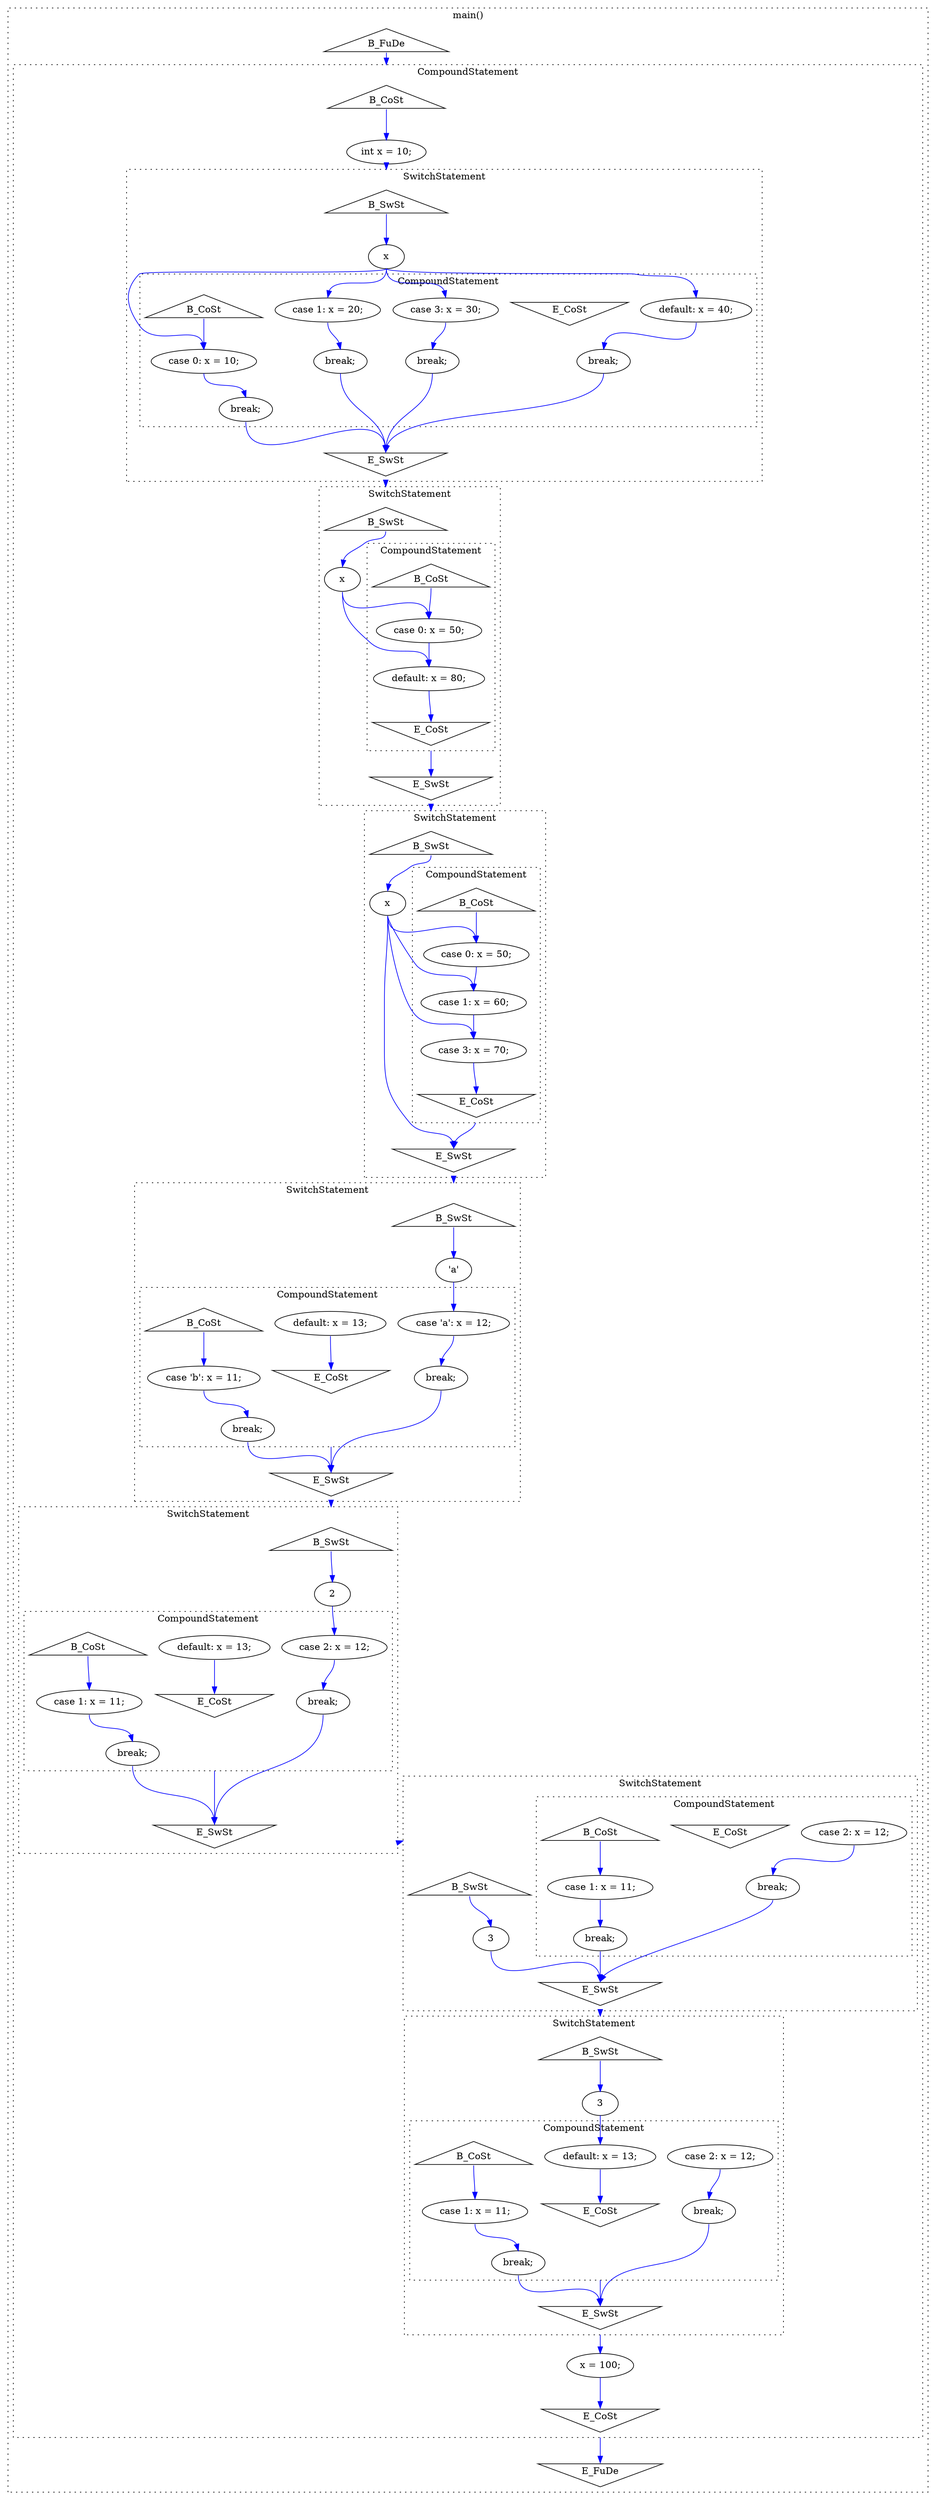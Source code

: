 digraph graph542641486 {
	compound=true;
	edge[color=blue];
	subgraph cluster2050124277 {
		compound=true;
		style=dotted;
		label="main()";
		node1552445522[label="B_FuDe", shape="triangle"];
		node1442707449[label="E_FuDe", shape="invtriangle"];
		subgraph cluster1083292099 {
			compound=true;
			style=dotted;
			label="CompoundStatement";
			node688197093[label="B_CoSt", shape="triangle"];
			node907080311[label="E_CoSt", shape="invtriangle"];
			node208181619[label="int x = 10;"];
			subgraph cluster1106933404 {
				compound=true;
				style=dotted;
				label="SwitchStatement";
				node1074868579[label="B_SwSt", shape="triangle"];
				node1906565212[label="E_SwSt", shape="invtriangle"];
				node969432090[label="x"];
				subgraph cluster722764585 {
					compound=true;
					style=dotted;
					label="CompoundStatement";
					node1657218305[label="B_CoSt", shape="triangle"];
					node210278405[label="E_CoSt", shape="invtriangle"];
					node1810748644[label="case 0: x = 10;"];
					node1165023158[label="break;"];
					node1924563758[label="case 1: x = 20;"];
					node944826636[label="break;"];
					node1033850902[label="case 3: x = 30;"];
					node2123492724[label="break;"];
					node947437179[label="default: x = 40;"];
					node132065521[label="break;"];
				}
			}
			subgraph cluster1082640380 {
				compound=true;
				style=dotted;
				label="SwitchStatement";
				node831285461[label="B_SwSt", shape="triangle"];
				node1291486201[label="E_SwSt", shape="invtriangle"];
				node840737335[label="x"];
				subgraph cluster1280977839 {
					compound=true;
					style=dotted;
					label="CompoundStatement";
					node516040753[label="B_CoSt", shape="triangle"];
					node104826203[label="E_CoSt", shape="invtriangle"];
					node966567431[label="case 0: x = 50;"];
					node1141984159[label="default: x = 80;"];
				}
			}
			subgraph cluster1992235960 {
				compound=true;
				style=dotted;
				label="SwitchStatement";
				node706960270[label="B_SwSt", shape="triangle"];
				node1985178707[label="E_SwSt", shape="invtriangle"];
				node953191605[label="x"];
				subgraph cluster909914828 {
					compound=true;
					style=dotted;
					label="CompoundStatement";
					node116650158[label="B_CoSt", shape="triangle"];
					node1806640599[label="E_CoSt", shape="invtriangle"];
					node187150864[label="case 0: x = 50;"];
					node1772780918[label="case 1: x = 60;"];
					node871461513[label="case 3: x = 70;"];
				}
			}
			subgraph cluster252864198 {
				compound=true;
				style=dotted;
				label="SwitchStatement";
				node957608454[label="B_SwSt", shape="triangle"];
				node65567135[label="E_SwSt", shape="invtriangle"];
				node993343057[label="\'a\'"];
				subgraph cluster655180711 {
					compound=true;
					style=dotted;
					label="CompoundStatement";
					node19400322[label="B_CoSt", shape="triangle"];
					node1103934393[label="E_CoSt", shape="invtriangle"];
					node2066533285[label="case \'b\': x = 11;"];
					node1694102613[label="break;"];
					node1566200241[label="case \'a\': x = 12;"];
					node1304939804[label="break;"];
					node1353406178[label="default: x = 13;"];
				}
			}
			subgraph cluster2069584894 {
				compound=true;
				style=dotted;
				label="SwitchStatement";
				node1954761469[label="B_SwSt", shape="triangle"];
				node123721308[label="E_SwSt", shape="invtriangle"];
				node222927891[label="2"];
				subgraph cluster753705711 {
					compound=true;
					style=dotted;
					label="CompoundStatement";
					node1121370413[label="B_CoSt", shape="triangle"];
					node994185757[label="E_CoSt", shape="invtriangle"];
					node1825228532[label="case 1: x = 11;"];
					node1133288103[label="break;"];
					node877898962[label="case 2: x = 12;"];
					node1821335795[label="break;"];
					node1456006896[label="default: x = 13;"];
				}
			}
			subgraph cluster1907758892 {
				compound=true;
				style=dotted;
				label="SwitchStatement";
				node1487540468[label="B_SwSt", shape="triangle"];
				node1337289706[label="E_SwSt", shape="invtriangle"];
				node1583082378[label="3"];
				subgraph cluster529893402 {
					compound=true;
					style=dotted;
					label="CompoundStatement";
					node397416108[label="B_CoSt", shape="triangle"];
					node1933493643[label="E_CoSt", shape="invtriangle"];
					node1398479590[label="case 1: x = 11;"];
					node1651251663[label="break;"];
					node1419958638[label="case 2: x = 12;"];
					node1722102020[label="break;"];
				}
			}
			subgraph cluster1830984476 {
				compound=true;
				style=dotted;
				label="SwitchStatement";
				node1870812438[label="B_SwSt", shape="triangle"];
				node766089249[label="E_SwSt", shape="invtriangle"];
				node1657512321[label="3"];
				subgraph cluster457714879 {
					compound=true;
					style=dotted;
					label="CompoundStatement";
					node1713365029[label="B_CoSt", shape="triangle"];
					node118887511[label="E_CoSt", shape="invtriangle"];
					node1276991949[label="case 1: x = 11;"];
					node124581953[label="break;"];
					node696031899[label="case 2: x = 12;"];
					node546936087[label="break;"];
					node116155384[label="default: x = 13;"];
				}
			}
			node1713520020[label="x = 100;"];
		}
	}
	node1552445522 -> node688197093[tailport=s, headport=n, weight=8, lhead=cluster1083292099];
	node688197093 -> node208181619[tailport=s, headport=n, weight=8];
	node208181619 -> node1074868579[lhead=cluster1106933404, weight=8, tailport=s, headport=n];
	node1074868579 -> node969432090[tailport=s, headport=n, weight=8];
	node969432090 -> node1810748644[weight=8, tailport=s, headport=n];
	node969432090 -> node1924563758[weight=8, tailport=s, headport=n];
	node969432090 -> node1033850902[weight=8, tailport=s, headport=n];
	node969432090 -> node947437179[weight=8, tailport=s, headport=n];
	node1657218305 -> node1810748644[tailport=s, headport=n, weight=8];
	node1810748644 -> node1165023158[weight=8, tailport=s, headport=n];
	node1165023158 -> node1906565212[weight=8, tailport=s, headport=n];
	node1924563758 -> node944826636[weight=8, tailport=s, headport=n];
	node944826636 -> node1906565212[weight=8, tailport=s, headport=n];
	node1033850902 -> node2123492724[weight=8, tailport=s, headport=n];
	node2123492724 -> node1906565212[weight=8, tailport=s, headport=n];
	node947437179 -> node132065521[weight=8, tailport=s, headport=n];
	node132065521 -> node1906565212[weight=8, tailport=s, headport=n];
	node1906565212 -> node831285461[tailport=s, headport=n, ltail=cluster1106933404, lhead=cluster1082640380];
	node831285461 -> node840737335[tailport=s, headport=n, weight=8];
	node840737335 -> node966567431[weight=8, tailport=s, headport=n];
	node840737335 -> node1141984159[weight=8, tailport=s, headport=n];
	node516040753 -> node966567431[tailport=s, headport=n, weight=8];
	node966567431 -> node1141984159[weight=8, tailport=s, headport=n];
	node1141984159 -> node104826203[weight=8, tailport=s, headport=n];
	node104826203 -> node1291486201[tailport=s, headport=n, weight=8, ltail=cluster1280977839];
	node1291486201 -> node706960270[tailport=s, headport=n, ltail=cluster1082640380, lhead=cluster1992235960];
	node706960270 -> node953191605[tailport=s, headport=n, weight=8];
	node953191605 -> node1985178707[weight=8, tailport=s, headport=n];
	node953191605 -> node187150864[weight=8, tailport=s, headport=n];
	node953191605 -> node1772780918[weight=8, tailport=s, headport=n];
	node953191605 -> node871461513[weight=8, tailport=s, headport=n];
	node116650158 -> node187150864[tailport=s, headport=n, weight=8];
	node187150864 -> node1772780918[weight=8, tailport=s, headport=n];
	node1772780918 -> node871461513[weight=8, tailport=s, headport=n];
	node871461513 -> node1806640599[weight=8, tailport=s, headport=n];
	node1806640599 -> node1985178707[tailport=s, headport=n, weight=8, ltail=cluster909914828];
	node1985178707 -> node957608454[tailport=s, headport=n, ltail=cluster1992235960, lhead=cluster252864198];
	node957608454 -> node993343057[tailport=s, headport=n, weight=8];
	node993343057 -> node1566200241[weight=8, tailport=s, headport=n];
	node19400322 -> node2066533285[tailport=s, headport=n, weight=8];
	node2066533285 -> node1694102613[weight=8, tailport=s, headport=n];
	node1694102613 -> node65567135[weight=8, tailport=s, headport=n];
	node1566200241 -> node1304939804[weight=8, tailport=s, headport=n];
	node1304939804 -> node65567135[weight=8, tailport=s, headport=n];
	node1353406178 -> node1103934393[weight=8, tailport=s, headport=n];
	node1103934393 -> node65567135[tailport=s, headport=n, weight=8, ltail=cluster655180711];
	node65567135 -> node1954761469[tailport=s, headport=n, ltail=cluster252864198, lhead=cluster2069584894];
	node1954761469 -> node222927891[tailport=s, headport=n, weight=8];
	node222927891 -> node877898962[weight=8, tailport=s, headport=n];
	node1121370413 -> node1825228532[tailport=s, headport=n, weight=8];
	node1825228532 -> node1133288103[weight=8, tailport=s, headport=n];
	node1133288103 -> node123721308[weight=8, tailport=s, headport=n];
	node877898962 -> node1821335795[weight=8, tailport=s, headport=n];
	node1821335795 -> node123721308[weight=8, tailport=s, headport=n];
	node1456006896 -> node994185757[weight=8, tailport=s, headport=n];
	node994185757 -> node123721308[tailport=s, headport=n, weight=8, ltail=cluster753705711];
	node123721308 -> node1487540468[tailport=s, headport=n, ltail=cluster2069584894, lhead=cluster1907758892];
	node1487540468 -> node1583082378[tailport=s, headport=n, weight=8];
	node1583082378 -> node1337289706[weight=8, tailport=s, headport=n];
	node397416108 -> node1398479590[tailport=s, headport=n, weight=8];
	node1398479590 -> node1651251663[weight=8, tailport=s, headport=n];
	node1651251663 -> node1337289706[weight=8, tailport=s, headport=n];
	node1419958638 -> node1722102020[weight=8, tailport=s, headport=n];
	node1722102020 -> node1337289706[weight=8, tailport=s, headport=n];
	node1337289706 -> node1870812438[tailport=s, headport=n, ltail=cluster1907758892, lhead=cluster1830984476];
	node1870812438 -> node1657512321[tailport=s, headport=n, weight=8];
	node1657512321 -> node116155384[weight=8, tailport=s, headport=n];
	node1713365029 -> node1276991949[tailport=s, headport=n, weight=8];
	node1276991949 -> node124581953[weight=8, tailport=s, headport=n];
	node124581953 -> node766089249[weight=8, tailport=s, headport=n];
	node696031899 -> node546936087[weight=8, tailport=s, headport=n];
	node546936087 -> node766089249[weight=8, tailport=s, headport=n];
	node116155384 -> node118887511[weight=8, tailport=s, headport=n];
	node118887511 -> node766089249[tailport=s, headport=n, weight=8, ltail=cluster457714879];
	node766089249 -> node1713520020[tailport=s, headport=n, weight=8, ltail=cluster1830984476];
	node1713520020 -> node907080311[weight=8, tailport=s, headport=n];
	node907080311 -> node1442707449[tailport=s, headport=n, weight=8, ltail=cluster1083292099];
}
